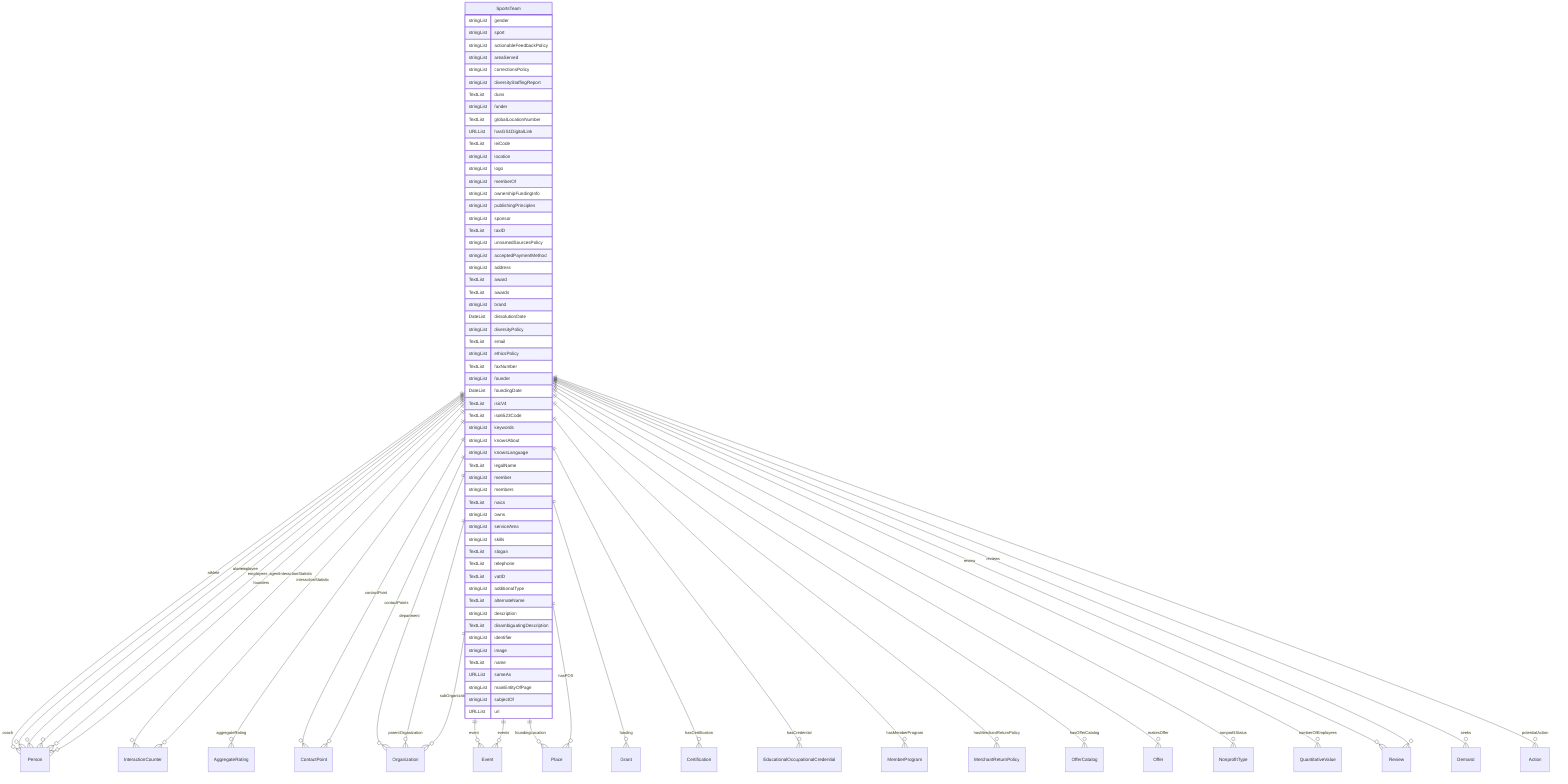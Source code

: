 erDiagram
SportsTeam {
    stringList gender  
    stringList sport  
    stringList actionableFeedbackPolicy  
    stringList areaServed  
    stringList correctionsPolicy  
    stringList diversityStaffingReport  
    TextList duns  
    stringList funder  
    TextList globalLocationNumber  
    URLList hasGS1DigitalLink  
    TextList leiCode  
    stringList location  
    stringList logo  
    stringList memberOf  
    stringList ownershipFundingInfo  
    stringList publishingPrinciples  
    stringList sponsor  
    TextList taxID  
    stringList unnamedSourcesPolicy  
    stringList acceptedPaymentMethod  
    stringList address  
    TextList award  
    TextList awards  
    stringList brand  
    DateList dissolutionDate  
    stringList diversityPolicy  
    TextList email  
    stringList ethicsPolicy  
    TextList faxNumber  
    stringList founder  
    DateList foundingDate  
    TextList isicV4  
    TextList iso6523Code  
    stringList keywords  
    stringList knowsAbout  
    stringList knowsLanguage  
    TextList legalName  
    stringList member  
    stringList members  
    TextList naics  
    stringList owns  
    stringList serviceArea  
    stringList skills  
    TextList slogan  
    TextList telephone  
    TextList vatID  
    stringList additionalType  
    TextList alternateName  
    stringList description  
    TextList disambiguatingDescription  
    stringList identifier  
    stringList image  
    TextList name  
    URLList sameAs  
    stringList mainEntityOfPage  
    stringList subjectOf  
    URLList url  
}

SportsTeam ||--}o Person : "athlete"
SportsTeam ||--}o Person : "coach"
SportsTeam ||--}o InteractionCounter : "agentInteractionStatistic"
SportsTeam ||--}o AggregateRating : "aggregateRating"
SportsTeam ||--}o Person : "alumni"
SportsTeam ||--}o ContactPoint : "contactPoint"
SportsTeam ||--}o ContactPoint : "contactPoints"
SportsTeam ||--}o Organization : "department"
SportsTeam ||--}o Person : "employee"
SportsTeam ||--}o Person : "employees"
SportsTeam ||--}o Event : "event"
SportsTeam ||--}o Event : "events"
SportsTeam ||--}o Person : "founders"
SportsTeam ||--}o Place : "foundingLocation"
SportsTeam ||--}o Grant : "funding"
SportsTeam ||--}o Certification : "hasCertification"
SportsTeam ||--}o EducationalOccupationalCredential : "hasCredential"
SportsTeam ||--}o MemberProgram : "hasMemberProgram"
SportsTeam ||--}o MerchantReturnPolicy : "hasMerchantReturnPolicy"
SportsTeam ||--}o OfferCatalog : "hasOfferCatalog"
SportsTeam ||--}o Place : "hasPOS"
SportsTeam ||--}o InteractionCounter : "interactionStatistic"
SportsTeam ||--}o Offer : "makesOffer"
SportsTeam ||--}o NonprofitType : "nonprofitStatus"
SportsTeam ||--}o QuantitativeValue : "numberOfEmployees"
SportsTeam ||--}o Organization : "parentOrganization"
SportsTeam ||--}o Review : "review"
SportsTeam ||--}o Review : "reviews"
SportsTeam ||--}o Demand : "seeks"
SportsTeam ||--}o Organization : "subOrganization"
SportsTeam ||--}o Action : "potentialAction"